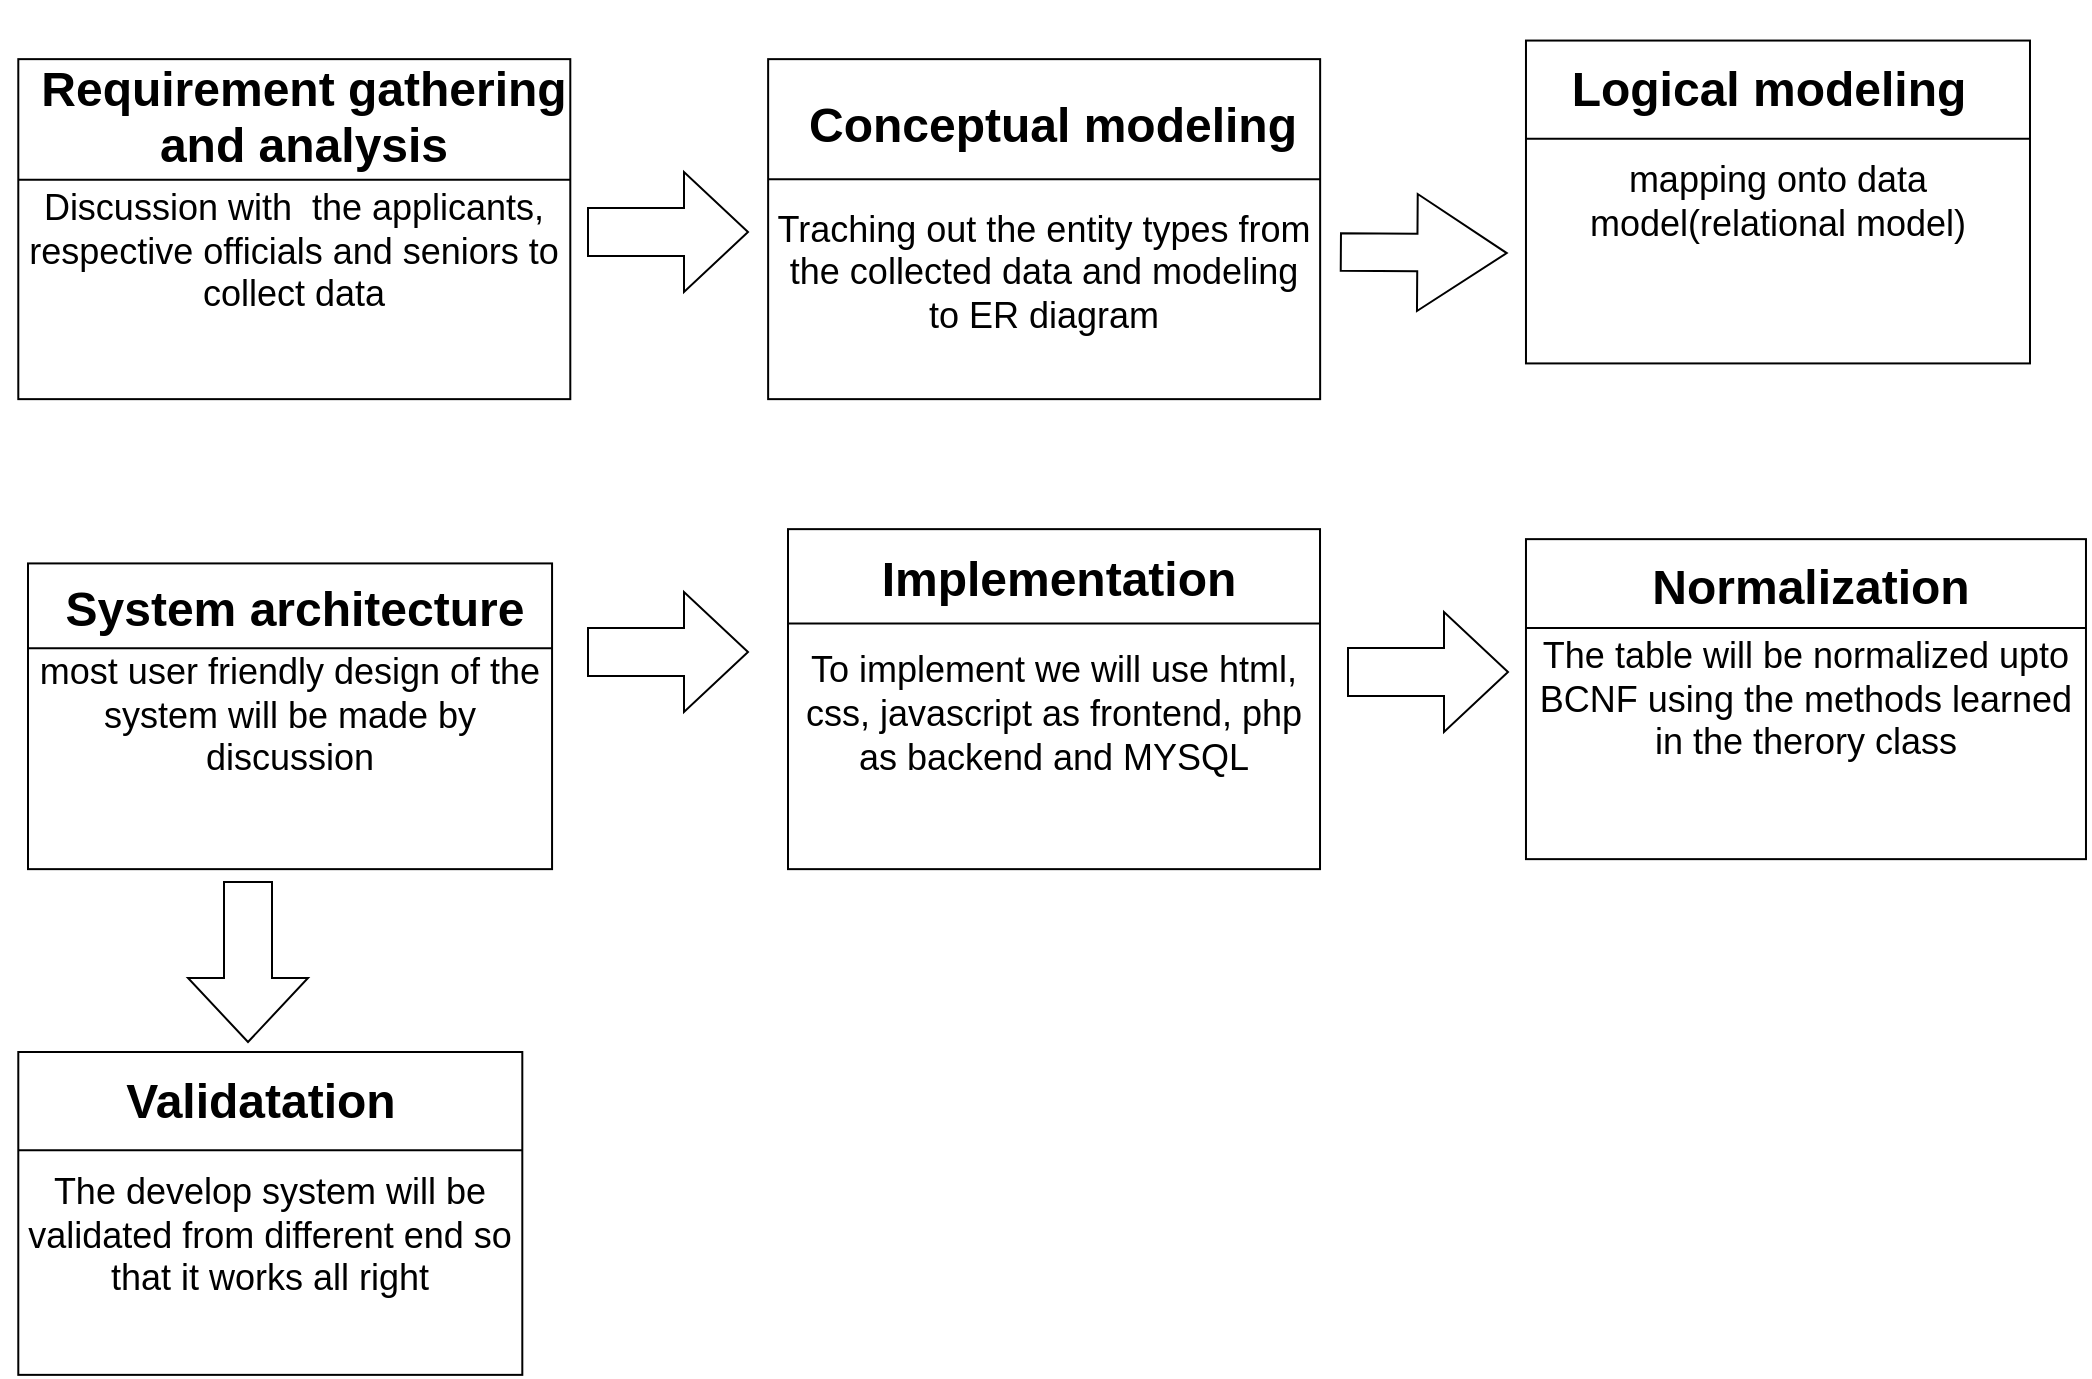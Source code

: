 <mxfile version="24.0.2" type="github">
  <diagram name="Page-1" id="6133507b-19e7-1e82-6fc7-422aa6c4b21f">
    <mxGraphModel dx="1500" dy="1607" grid="1" gridSize="10" guides="1" tooltips="1" connect="1" arrows="1" fold="1" page="1" pageScale="1" pageWidth="1100" pageHeight="850" background="none" math="0" shadow="0">
      <root>
        <mxCell id="0" />
        <mxCell id="1" parent="0" />
        <mxCell id="rs37JlSzHr2OIslSD41R-59" value="" style="group" vertex="1" connectable="0" parent="1">
          <mxGeometry x="45.15" y="-26.43" width="285.86" height="170" as="geometry" />
        </mxCell>
        <mxCell id="rs37JlSzHr2OIslSD41R-54" value="" style="group" vertex="1" connectable="0" parent="rs37JlSzHr2OIslSD41R-59">
          <mxGeometry width="285.86" height="170" as="geometry" />
        </mxCell>
        <mxCell id="rs37JlSzHr2OIslSD41R-7" value="&lt;div&gt;&lt;font style=&quot;background-color: initial; font-size: 18px; font-family: arial;&quot; face=&quot;arial&quot; data-font-src=&quot;https://fonts.googleapis.com/css?family=arial&quot;&gt;&lt;br&gt;&lt;/font&gt;&lt;/div&gt;&lt;div&gt;&lt;font style=&quot;background-color: initial; font-size: 18px; font-family: arial;&quot; face=&quot;arial&quot; data-font-src=&quot;https://fonts.googleapis.com/css?family=arial&quot;&gt;D&lt;/font&gt;&lt;font style=&quot;background-color: initial; font-size: 18px; font-family: arial;&quot; data-font-src=&quot;https://fonts.googleapis.com/css?family=arial&quot; face=&quot;arial&quot;&gt;iscussion with&amp;nbsp; the applicants, respective officials and seniors to collect data&lt;/font&gt;&lt;br&gt;&lt;/div&gt;" style="whiteSpace=wrap;html=1;" vertex="1" parent="rs37JlSzHr2OIslSD41R-54">
          <mxGeometry width="276" height="170" as="geometry" />
        </mxCell>
        <mxCell id="rs37JlSzHr2OIslSD41R-8" value="&lt;font face=&quot;arial&quot;&gt;&lt;font style=&quot;font-size: 24px;&quot;&gt;&lt;br&gt;&lt;span style=&quot;color: black; font-weight: bold;&quot;&gt;Requirement gathering and analysis&lt;/span&gt;&lt;br&gt;&lt;br&gt;&lt;/font&gt;&lt;br&gt;&lt;/font&gt;" style="text;strokeColor=none;align=center;fillColor=none;html=1;verticalAlign=middle;whiteSpace=wrap;rounded=0;" vertex="1" parent="rs37JlSzHr2OIslSD41R-54">
          <mxGeometry x="1.421e-14" y="18.89" width="285.86" height="34.493" as="geometry" />
        </mxCell>
        <mxCell id="rs37JlSzHr2OIslSD41R-44" value="" style="endArrow=none;html=1;rounded=0;exitX=1;exitY=0.5;exitDx=0;exitDy=0;entryX=0;entryY=0.5;entryDx=0;entryDy=0;" edge="1" parent="rs37JlSzHr2OIslSD41R-59">
          <mxGeometry width="50" height="50" relative="1" as="geometry">
            <mxPoint x="276" y="60.366" as="sourcePoint" />
            <mxPoint y="60.366" as="targetPoint" />
            <Array as="points">
              <mxPoint x="147.857" y="60.366" />
            </Array>
          </mxGeometry>
        </mxCell>
        <mxCell id="rs37JlSzHr2OIslSD41R-60" value="" style="group" vertex="1" connectable="0" parent="1">
          <mxGeometry x="420.07" y="-26.43" width="285.86" height="197.14" as="geometry" />
        </mxCell>
        <mxCell id="rs37JlSzHr2OIslSD41R-61" value="" style="group" vertex="1" connectable="0" parent="rs37JlSzHr2OIslSD41R-60">
          <mxGeometry width="285.86" height="197.14" as="geometry" />
        </mxCell>
        <mxCell id="rs37JlSzHr2OIslSD41R-62" value="&lt;div&gt;&lt;font style=&quot;font-size: 18px;&quot; data-font-src=&quot;https://fonts.googleapis.com/css?family=arial&quot; face=&quot;arial&quot;&gt;&lt;br&gt;&lt;/font&gt;&lt;/div&gt;&lt;font style=&quot;font-size: 18px;&quot; data-font-src=&quot;https://fonts.googleapis.com/css?family=arial&quot; face=&quot;arial&quot;&gt;&lt;div&gt;&lt;font style=&quot;font-size: 18px;&quot; data-font-src=&quot;https://fonts.googleapis.com/css?family=arial&quot; face=&quot;arial&quot;&gt;&lt;br&gt;&lt;/font&gt;&lt;/div&gt;Traching out the entity types from the collected data and modeling to ER diagram&lt;/font&gt;" style="whiteSpace=wrap;html=1;" vertex="1" parent="rs37JlSzHr2OIslSD41R-61">
          <mxGeometry width="276" height="170" as="geometry" />
        </mxCell>
        <mxCell id="rs37JlSzHr2OIslSD41R-92" value="&lt;font style=&quot;font-size: 24px;&quot; face=&quot;arial&quot;&gt;&lt;b&gt;Conceptual modeling&lt;/b&gt;&lt;/font&gt;" style="text;strokeColor=none;align=center;fillColor=none;html=1;verticalAlign=middle;whiteSpace=wrap;rounded=0;" vertex="1" parent="rs37JlSzHr2OIslSD41R-61">
          <mxGeometry x="12.427" y="16.999" width="261.01" height="32.754" as="geometry" />
        </mxCell>
        <mxCell id="rs37JlSzHr2OIslSD41R-64" value="" style="endArrow=none;html=1;rounded=0;exitX=1;exitY=0.5;exitDx=0;exitDy=0;entryX=0;entryY=0.5;entryDx=0;entryDy=0;" edge="1" parent="rs37JlSzHr2OIslSD41R-61">
          <mxGeometry width="50" height="50" relative="1" as="geometry">
            <mxPoint x="276" y="60.003" as="sourcePoint" />
            <mxPoint y="60.003" as="targetPoint" />
            <Array as="points">
              <mxPoint x="147.857" y="60.003" />
              <mxPoint x="70" y="60" />
            </Array>
          </mxGeometry>
        </mxCell>
        <mxCell id="rs37JlSzHr2OIslSD41R-66" value="" style="group" vertex="1" connectable="0" parent="1">
          <mxGeometry x="798.99" y="-35.72" width="261.01" height="161.43" as="geometry" />
        </mxCell>
        <mxCell id="rs37JlSzHr2OIslSD41R-67" value="&lt;div&gt;&lt;span style=&quot;font-size: 18px; font-family: arial; background-color: initial;&quot;&gt;mapping onto data model(relational model)&lt;/span&gt;&lt;br&gt;&lt;/div&gt;" style="whiteSpace=wrap;html=1;" vertex="1" parent="rs37JlSzHr2OIslSD41R-66">
          <mxGeometry width="252.007" height="161.43" as="geometry" />
        </mxCell>
        <mxCell id="rs37JlSzHr2OIslSD41R-68" value="&lt;font style=&quot;font-size: 24px;&quot; face=&quot;arial&quot;&gt;&lt;b&gt;Logical modeling&lt;/b&gt;&lt;/font&gt;" style="text;strokeColor=none;align=center;fillColor=none;html=1;verticalAlign=middle;whiteSpace=wrap;rounded=0;" vertex="1" parent="rs37JlSzHr2OIslSD41R-66">
          <mxGeometry x="-9.003" y="8.189" width="261.01" height="32.754" as="geometry" />
        </mxCell>
        <mxCell id="rs37JlSzHr2OIslSD41R-69" value="" style="endArrow=none;html=1;rounded=0;exitX=1;exitY=0.5;exitDx=0;exitDy=0;entryX=0;entryY=0.5;entryDx=0;entryDy=0;" edge="1" parent="rs37JlSzHr2OIslSD41R-66">
          <mxGeometry width="50" height="50" relative="1" as="geometry">
            <mxPoint x="252.007" y="49.134" as="sourcePoint" />
            <mxPoint y="49.134" as="targetPoint" />
            <Array as="points">
              <mxPoint x="135.004" y="49.134" />
            </Array>
          </mxGeometry>
        </mxCell>
        <mxCell id="rs37JlSzHr2OIslSD41R-80" value="" style="group" vertex="1" connectable="0" parent="1">
          <mxGeometry x="430" y="208.57" width="266.01" height="170" as="geometry" />
        </mxCell>
        <mxCell id="rs37JlSzHr2OIslSD41R-81" value="&lt;div&gt;&lt;br&gt;&lt;/div&gt;&lt;div&gt;&lt;font face=&quot;arial&quot;&gt;&lt;span style=&quot;font-size: 18px;&quot;&gt;To implement we will use html, css, javascript as frontend, php as backend and MYSQL&lt;/span&gt;&lt;/font&gt;&lt;/div&gt;" style="whiteSpace=wrap;html=1;" vertex="1" parent="rs37JlSzHr2OIslSD41R-80">
          <mxGeometry width="266.01" height="170" as="geometry" />
        </mxCell>
        <mxCell id="rs37JlSzHr2OIslSD41R-87" value="" style="endArrow=none;html=1;rounded=0;exitX=1;exitY=0.5;exitDx=0;exitDy=0;" edge="1" parent="rs37JlSzHr2OIslSD41R-80">
          <mxGeometry width="50" height="50" relative="1" as="geometry">
            <mxPoint x="266" y="47.225" as="sourcePoint" />
            <mxPoint y="47.222" as="targetPoint" />
            <Array as="points">
              <mxPoint x="137.857" y="47.225" />
            </Array>
          </mxGeometry>
        </mxCell>
        <mxCell id="rs37JlSzHr2OIslSD41R-82" value="&lt;font face=&quot;arial&quot;&gt;&lt;span style=&quot;font-size: 24px;&quot;&gt;&lt;b&gt;Implementation&lt;/b&gt;&lt;/span&gt;&lt;/font&gt;" style="text;strokeColor=none;align=center;fillColor=none;html=1;verticalAlign=middle;whiteSpace=wrap;rounded=0;" vertex="1" parent="rs37JlSzHr2OIslSD41R-80">
          <mxGeometry x="4.997" y="9.444" width="261.01" height="32.678" as="geometry" />
        </mxCell>
        <mxCell id="rs37JlSzHr2OIslSD41R-95" value="" style="group" vertex="1" connectable="0" parent="1">
          <mxGeometry x="50.0" y="225.71" width="262.03" height="152.86" as="geometry" />
        </mxCell>
        <mxCell id="rs37JlSzHr2OIslSD41R-96" value="&lt;font style=&quot;font-size: 18px;&quot; data-font-src=&quot;https://fonts.googleapis.com/css?family=arial&quot; face=&quot;arial&quot;&gt;most user friendly design of the system will be made by discussion&lt;/font&gt;" style="whiteSpace=wrap;html=1;" vertex="1" parent="rs37JlSzHr2OIslSD41R-95">
          <mxGeometry width="262.03" height="152.86" as="geometry" />
        </mxCell>
        <mxCell id="rs37JlSzHr2OIslSD41R-97" value="" style="endArrow=none;html=1;rounded=0;exitX=1;exitY=0.5;exitDx=0;exitDy=0;" edge="1" parent="rs37JlSzHr2OIslSD41R-95">
          <mxGeometry width="50" height="50" relative="1" as="geometry">
            <mxPoint x="262.02" y="42.464" as="sourcePoint" />
            <mxPoint y="42.461" as="targetPoint" />
            <Array as="points">
              <mxPoint x="135.795" y="42.464" />
            </Array>
          </mxGeometry>
        </mxCell>
        <mxCell id="rs37JlSzHr2OIslSD41R-98" value="&lt;font face=&quot;arial&quot;&gt;&lt;span style=&quot;font-size: 24px;&quot;&gt;&lt;b&gt;System architecture&lt;/b&gt;&lt;/span&gt;&lt;/font&gt;" style="text;strokeColor=none;align=center;fillColor=none;html=1;verticalAlign=middle;whiteSpace=wrap;rounded=0;" vertex="1" parent="rs37JlSzHr2OIslSD41R-95">
          <mxGeometry x="4.922" y="8.492" width="257.105" height="29.383" as="geometry" />
        </mxCell>
        <mxCell id="rs37JlSzHr2OIslSD41R-99" value="" style="group" vertex="1" connectable="0" parent="1">
          <mxGeometry x="798.99" y="213.57" width="280" height="160" as="geometry" />
        </mxCell>
        <mxCell id="rs37JlSzHr2OIslSD41R-100" value="&lt;font style=&quot;font-size: 18px;&quot; data-font-src=&quot;https://fonts.googleapis.com/css?family=arial&quot; face=&quot;arial&quot;&gt;The table will be normalized upto BCNF using the methods learned in the therory class&lt;/font&gt;" style="whiteSpace=wrap;html=1;" vertex="1" parent="rs37JlSzHr2OIslSD41R-99">
          <mxGeometry width="280" height="160" as="geometry" />
        </mxCell>
        <mxCell id="rs37JlSzHr2OIslSD41R-101" value="" style="endArrow=none;html=1;rounded=0;exitX=1;exitY=0.5;exitDx=0;exitDy=0;" edge="1" parent="rs37JlSzHr2OIslSD41R-99">
          <mxGeometry width="50" height="50" relative="1" as="geometry">
            <mxPoint x="279.989" y="44.447" as="sourcePoint" />
            <mxPoint y="44.444" as="targetPoint" />
            <Array as="points">
              <mxPoint x="145.107" y="44.447" />
            </Array>
          </mxGeometry>
        </mxCell>
        <mxCell id="rs37JlSzHr2OIslSD41R-102" value="&lt;font face=&quot;arial&quot;&gt;&lt;span style=&quot;font-size: 24px;&quot;&gt;&lt;b&gt;Normalization&lt;/b&gt;&lt;/span&gt;&lt;/font&gt;" style="text;strokeColor=none;align=center;fillColor=none;html=1;verticalAlign=middle;whiteSpace=wrap;rounded=0;" vertex="1" parent="rs37JlSzHr2OIslSD41R-99">
          <mxGeometry x="5.26" y="8.889" width="274.737" height="30.756" as="geometry" />
        </mxCell>
        <mxCell id="rs37JlSzHr2OIslSD41R-103" value="" style="group" vertex="1" connectable="0" parent="1">
          <mxGeometry x="45.15" y="470" width="261.01" height="161.43" as="geometry" />
        </mxCell>
        <mxCell id="rs37JlSzHr2OIslSD41R-104" value="&lt;div&gt;&lt;font face=&quot;arial&quot;&gt;&lt;span style=&quot;font-size: 18px;&quot;&gt;&lt;br&gt;&lt;/span&gt;&lt;/font&gt;&lt;/div&gt;&lt;div&gt;&lt;font face=&quot;arial&quot;&gt;&lt;span style=&quot;font-size: 18px;&quot;&gt;The develop system will be validated from different end so that it works all right&lt;/span&gt;&lt;/font&gt;&lt;/div&gt;" style="whiteSpace=wrap;html=1;" vertex="1" parent="rs37JlSzHr2OIslSD41R-103">
          <mxGeometry width="252.007" height="161.43" as="geometry" />
        </mxCell>
        <mxCell id="rs37JlSzHr2OIslSD41R-105" value="&lt;font face=&quot;arial&quot;&gt;&lt;span style=&quot;font-size: 24px;&quot;&gt;&lt;b&gt;Validatation&lt;/b&gt;&lt;/span&gt;&lt;/font&gt;" style="text;strokeColor=none;align=center;fillColor=none;html=1;verticalAlign=middle;whiteSpace=wrap;rounded=0;" vertex="1" parent="rs37JlSzHr2OIslSD41R-103">
          <mxGeometry x="-9.003" y="8.189" width="261.01" height="32.754" as="geometry" />
        </mxCell>
        <mxCell id="rs37JlSzHr2OIslSD41R-106" value="" style="endArrow=none;html=1;rounded=0;exitX=1;exitY=0.5;exitDx=0;exitDy=0;entryX=0;entryY=0.5;entryDx=0;entryDy=0;" edge="1" parent="rs37JlSzHr2OIslSD41R-103">
          <mxGeometry width="50" height="50" relative="1" as="geometry">
            <mxPoint x="252.007" y="49.134" as="sourcePoint" />
            <mxPoint y="49.134" as="targetPoint" />
            <Array as="points">
              <mxPoint x="135.004" y="49.134" />
            </Array>
          </mxGeometry>
        </mxCell>
        <mxCell id="rs37JlSzHr2OIslSD41R-128" value="" style="shape=flexArrow;endArrow=classic;html=1;rounded=0;endWidth=38.75;endSize=14.562;width=18.75;" edge="1" parent="1">
          <mxGeometry width="50" height="50" relative="1" as="geometry">
            <mxPoint x="705.93" y="69.999" as="sourcePoint" />
            <mxPoint x="789.86" y="70.54" as="targetPoint" />
          </mxGeometry>
        </mxCell>
        <mxCell id="rs37JlSzHr2OIslSD41R-129" value="" style="shape=singleArrow;whiteSpace=wrap;html=1;arrowWidth=0.4;arrowSize=0.4;" vertex="1" parent="1">
          <mxGeometry x="330" y="30" width="80" height="60" as="geometry" />
        </mxCell>
        <mxCell id="rs37JlSzHr2OIslSD41R-130" value="" style="shape=singleArrow;whiteSpace=wrap;html=1;arrowWidth=0.4;arrowSize=0.4;" vertex="1" parent="1">
          <mxGeometry x="330" y="240" width="80" height="60" as="geometry" />
        </mxCell>
        <mxCell id="rs37JlSzHr2OIslSD41R-131" value="" style="shape=singleArrow;whiteSpace=wrap;html=1;arrowWidth=0.4;arrowSize=0.4;" vertex="1" parent="1">
          <mxGeometry x="710" y="250" width="80" height="60" as="geometry" />
        </mxCell>
        <mxCell id="rs37JlSzHr2OIslSD41R-132" value="" style="shape=singleArrow;whiteSpace=wrap;html=1;arrowWidth=0.4;arrowSize=0.4;rotation=90;" vertex="1" parent="1">
          <mxGeometry x="120" y="395" width="80" height="60" as="geometry" />
        </mxCell>
      </root>
    </mxGraphModel>
  </diagram>
</mxfile>
